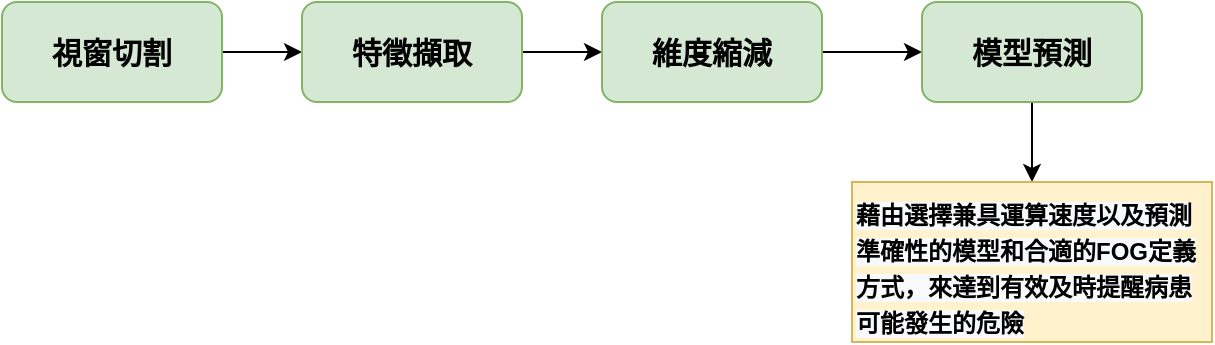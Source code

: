 <mxfile version="16.6.4" type="github">
  <diagram id="C5RBs43oDa-KdzZeNtuy" name="Page-1">
    <mxGraphModel dx="211" dy="547" grid="1" gridSize="10" guides="1" tooltips="1" connect="1" arrows="1" fold="1" page="1" pageScale="1" pageWidth="827" pageHeight="1169" math="0" shadow="0">
      <root>
        <mxCell id="WIyWlLk6GJQsqaUBKTNV-0" />
        <mxCell id="WIyWlLk6GJQsqaUBKTNV-1" parent="WIyWlLk6GJQsqaUBKTNV-0" />
        <mxCell id="QkcTArI9nJqgQDadAh0b-4" style="edgeStyle=orthogonalEdgeStyle;rounded=0;orthogonalLoop=1;jettySize=auto;html=1;entryX=0;entryY=0.5;entryDx=0;entryDy=0;fontSize=15;" edge="1" parent="WIyWlLk6GJQsqaUBKTNV-1" source="QkcTArI9nJqgQDadAh0b-0" target="QkcTArI9nJqgQDadAh0b-1">
          <mxGeometry relative="1" as="geometry" />
        </mxCell>
        <mxCell id="QkcTArI9nJqgQDadAh0b-0" value="&lt;b&gt;&lt;font style=&quot;font-size: 15px&quot;&gt;視窗切割&lt;/font&gt;&lt;/b&gt;" style="rounded=1;whiteSpace=wrap;html=1;fillColor=#d5e8d4;strokeColor=#82b366;" vertex="1" parent="WIyWlLk6GJQsqaUBKTNV-1">
          <mxGeometry x="910" y="50" width="110" height="50" as="geometry" />
        </mxCell>
        <mxCell id="QkcTArI9nJqgQDadAh0b-5" style="edgeStyle=orthogonalEdgeStyle;rounded=0;orthogonalLoop=1;jettySize=auto;html=1;entryX=0;entryY=0.5;entryDx=0;entryDy=0;fontSize=15;" edge="1" parent="WIyWlLk6GJQsqaUBKTNV-1" source="QkcTArI9nJqgQDadAh0b-1" target="QkcTArI9nJqgQDadAh0b-2">
          <mxGeometry relative="1" as="geometry" />
        </mxCell>
        <mxCell id="QkcTArI9nJqgQDadAh0b-1" value="&lt;span style=&quot;font-size: 15px&quot;&gt;&lt;b&gt;特徵擷取&lt;/b&gt;&lt;/span&gt;" style="rounded=1;whiteSpace=wrap;html=1;fillColor=#d5e8d4;strokeColor=#82b366;" vertex="1" parent="WIyWlLk6GJQsqaUBKTNV-1">
          <mxGeometry x="1060" y="50" width="110" height="50" as="geometry" />
        </mxCell>
        <mxCell id="QkcTArI9nJqgQDadAh0b-6" style="edgeStyle=orthogonalEdgeStyle;rounded=0;orthogonalLoop=1;jettySize=auto;html=1;entryX=0;entryY=0.5;entryDx=0;entryDy=0;fontSize=15;" edge="1" parent="WIyWlLk6GJQsqaUBKTNV-1" source="QkcTArI9nJqgQDadAh0b-2" target="QkcTArI9nJqgQDadAh0b-3">
          <mxGeometry relative="1" as="geometry" />
        </mxCell>
        <mxCell id="QkcTArI9nJqgQDadAh0b-2" value="&lt;span style=&quot;font-size: 15px&quot;&gt;&lt;b&gt;維度縮減&lt;/b&gt;&lt;/span&gt;" style="rounded=1;whiteSpace=wrap;html=1;fillColor=#d5e8d4;strokeColor=#82b366;" vertex="1" parent="WIyWlLk6GJQsqaUBKTNV-1">
          <mxGeometry x="1210" y="50" width="110" height="50" as="geometry" />
        </mxCell>
        <mxCell id="QkcTArI9nJqgQDadAh0b-9" style="edgeStyle=orthogonalEdgeStyle;rounded=0;orthogonalLoop=1;jettySize=auto;html=1;entryX=0.5;entryY=0;entryDx=0;entryDy=0;fontSize=15;" edge="1" parent="WIyWlLk6GJQsqaUBKTNV-1" source="QkcTArI9nJqgQDadAh0b-3" target="QkcTArI9nJqgQDadAh0b-8">
          <mxGeometry relative="1" as="geometry" />
        </mxCell>
        <mxCell id="QkcTArI9nJqgQDadAh0b-3" value="&lt;span style=&quot;font-size: 15px&quot;&gt;&lt;b&gt;模型預測&lt;/b&gt;&lt;/span&gt;" style="rounded=1;whiteSpace=wrap;html=1;fillColor=#d5e8d4;strokeColor=#82b366;" vertex="1" parent="WIyWlLk6GJQsqaUBKTNV-1">
          <mxGeometry x="1370" y="50" width="110" height="50" as="geometry" />
        </mxCell>
        <mxCell id="QkcTArI9nJqgQDadAh0b-8" value="&lt;span style=&quot;color: rgb(0 , 0 , 0) ; font-family: &amp;#34;helvetica&amp;#34; ; font-size: 12px ; font-style: normal ; letter-spacing: normal ; text-align: center ; text-indent: 0px ; text-transform: none ; word-spacing: 0px ; background-color: rgb(248 , 249 , 250) ; display: inline ; float: none&quot;&gt;&lt;b&gt;藉由選擇兼具運算速度以及預測準確性的模型和合適的FOG定義方式，來達到有效及時提醒病患可能發生的危險&lt;/b&gt;&lt;/span&gt;" style="text;whiteSpace=wrap;html=1;fontSize=15;fillColor=#fff2cc;strokeColor=#d6b656;" vertex="1" parent="WIyWlLk6GJQsqaUBKTNV-1">
          <mxGeometry x="1335" y="140" width="180" height="80" as="geometry" />
        </mxCell>
      </root>
    </mxGraphModel>
  </diagram>
</mxfile>

